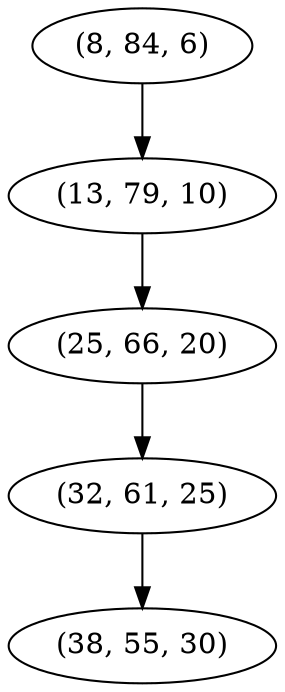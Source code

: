 digraph tree {
    "(8, 84, 6)";
    "(13, 79, 10)";
    "(25, 66, 20)";
    "(32, 61, 25)";
    "(38, 55, 30)";
    "(8, 84, 6)" -> "(13, 79, 10)";
    "(13, 79, 10)" -> "(25, 66, 20)";
    "(25, 66, 20)" -> "(32, 61, 25)";
    "(32, 61, 25)" -> "(38, 55, 30)";
}
